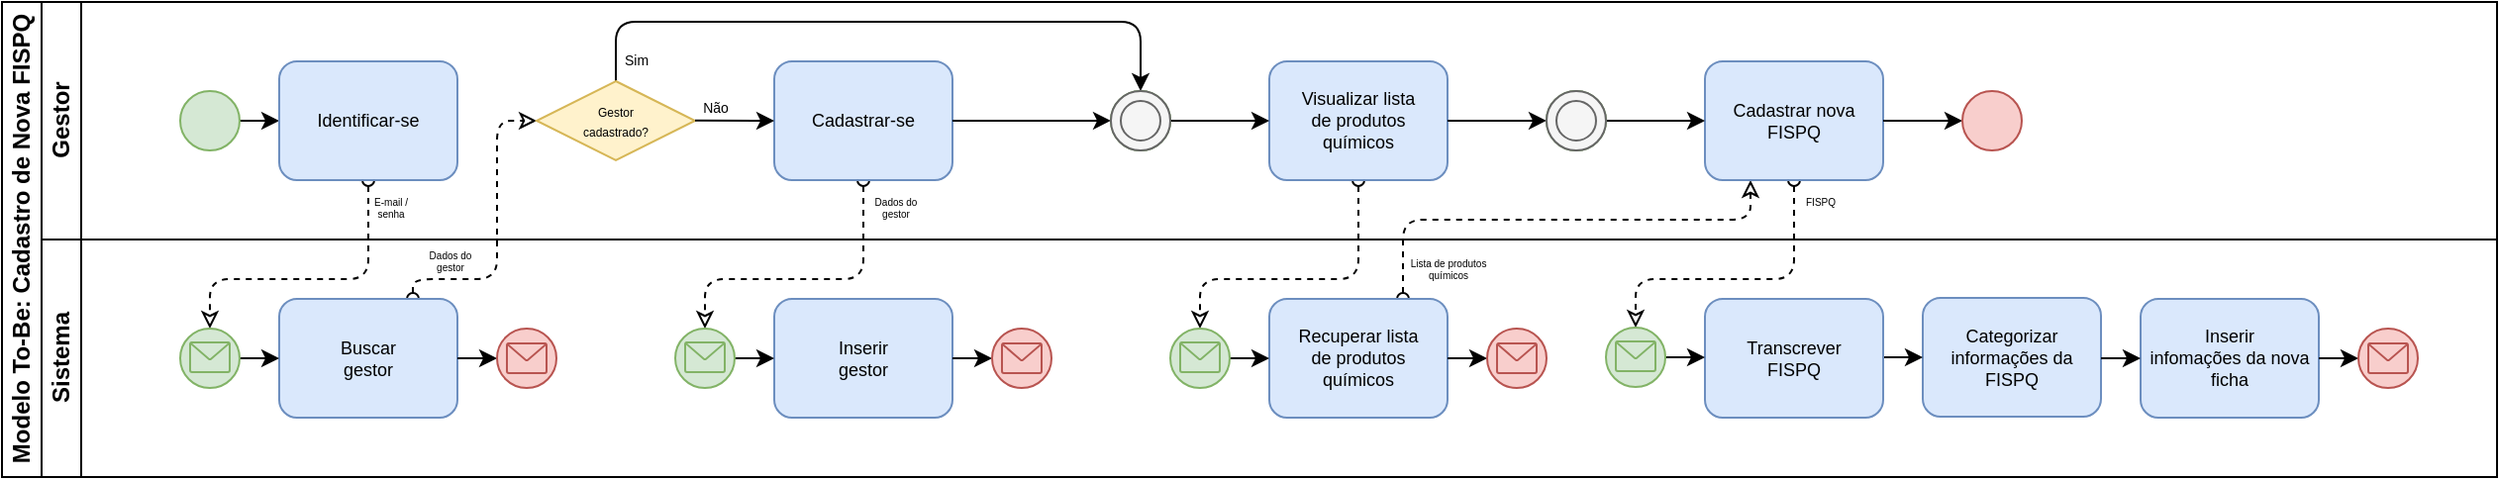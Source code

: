 <mxfile version="26.0.16">
  <diagram id="prtHgNgQTEPvFCAcTncT" name="Page-1">
    <mxGraphModel dx="2261" dy="836" grid="1" gridSize="10" guides="1" tooltips="1" connect="1" arrows="1" fold="1" page="1" pageScale="1" pageWidth="827" pageHeight="1169" math="0" shadow="0">
      <root>
        <mxCell id="0" />
        <mxCell id="1" parent="0" />
        <mxCell id="n47eNlnoth5snDdlfKDB-166" style="edgeStyle=orthogonalEdgeStyle;shape=connector;curved=0;rounded=1;orthogonalLoop=1;jettySize=auto;html=1;exitX=0.5;exitY=1;exitDx=0;exitDy=0;entryX=0.5;entryY=0;entryDx=0;entryDy=0;dashed=1;strokeColor=default;align=center;verticalAlign=middle;fontFamily=Helvetica;fontSize=11;fontColor=default;labelBackgroundColor=default;startArrow=oval;startFill=0;endArrow=classic;endFill=0;" parent="1" source="n47eNlnoth5snDdlfKDB-128" target="n47eNlnoth5snDdlfKDB-160" edge="1">
          <mxGeometry relative="1" as="geometry">
            <Array as="points">
              <mxPoint x="55" y="260" />
              <mxPoint x="-25" y="260" />
            </Array>
          </mxGeometry>
        </mxCell>
        <mxCell id="n47eNlnoth5snDdlfKDB-156" style="edgeStyle=orthogonalEdgeStyle;shape=connector;curved=0;rounded=1;orthogonalLoop=1;jettySize=auto;html=1;exitX=0.75;exitY=0;exitDx=0;exitDy=0;entryX=0;entryY=0.5;entryDx=0;entryDy=0;dashed=1;strokeColor=default;align=center;verticalAlign=middle;fontFamily=Helvetica;fontSize=11;fontColor=default;labelBackgroundColor=default;startArrow=oval;startFill=0;endArrow=classic;endFill=0;" parent="1" source="n47eNlnoth5snDdlfKDB-112" target="n47eNlnoth5snDdlfKDB-126" edge="1">
          <mxGeometry relative="1" as="geometry">
            <Array as="points">
              <mxPoint x="-172" y="260" />
              <mxPoint x="-130" y="260" />
              <mxPoint x="-130" y="180" />
            </Array>
          </mxGeometry>
        </mxCell>
        <mxCell id="n47eNlnoth5snDdlfKDB-121" style="edgeStyle=orthogonalEdgeStyle;shape=connector;curved=0;rounded=1;orthogonalLoop=1;jettySize=auto;html=1;exitX=0.5;exitY=1;exitDx=0;exitDy=0;entryX=0.5;entryY=0;entryDx=0;entryDy=0;dashed=1;strokeColor=default;align=center;verticalAlign=middle;fontFamily=Helvetica;fontSize=11;fontColor=default;labelBackgroundColor=default;startArrow=oval;startFill=0;endArrow=classic;endFill=0;" parent="1" source="n47eNlnoth5snDdlfKDB-111" target="n47eNlnoth5snDdlfKDB-115" edge="1">
          <mxGeometry relative="1" as="geometry">
            <Array as="points">
              <mxPoint x="-195" y="260" />
              <mxPoint x="-275" y="260" />
            </Array>
          </mxGeometry>
        </mxCell>
        <mxCell id="dNxyNK7c78bLwvsdeMH5-19" value="Modelo To-Be: Cadastro de Nova FISPQ" style="swimlane;html=1;childLayout=stackLayout;resizeParent=1;resizeParentMax=0;horizontal=0;startSize=20;horizontalStack=0;container=0;" parent="1" vertex="1">
          <mxGeometry x="-380" y="120" width="1260" height="240" as="geometry" />
        </mxCell>
        <mxCell id="n47eNlnoth5snDdlfKDB-38" style="edgeStyle=orthogonalEdgeStyle;rounded=1;orthogonalLoop=1;jettySize=auto;html=1;exitX=0.5;exitY=1;exitDx=0;exitDy=0;entryX=0.5;entryY=0;entryDx=0;entryDy=0;endArrow=classic;endFill=0;dashed=1;startArrow=oval;startFill=0;curved=0;" parent="1" source="nLnUjlvC0J46Ff9aY2Y2-42" target="n47eNlnoth5snDdlfKDB-22" edge="1">
          <mxGeometry relative="1" as="geometry">
            <Array as="points">
              <mxPoint x="525" y="260" />
              <mxPoint x="445" y="260" />
            </Array>
          </mxGeometry>
        </mxCell>
        <mxCell id="nLnUjlvC0J46Ff9aY2Y2-34" style="edgeStyle=orthogonalEdgeStyle;rounded=1;orthogonalLoop=1;jettySize=auto;html=1;exitX=0.75;exitY=0;exitDx=0;exitDy=0;entryX=0.25;entryY=1;entryDx=0;entryDy=0;endArrow=classic;endFill=0;dashed=1;startArrow=oval;startFill=0;curved=0;" parent="1" source="nLnUjlvC0J46Ff9aY2Y2-1" target="nLnUjlvC0J46Ff9aY2Y2-42" edge="1">
          <mxGeometry relative="1" as="geometry">
            <Array as="points">
              <mxPoint x="328" y="230" />
              <mxPoint x="503" y="230" />
              <mxPoint x="503" y="210" />
            </Array>
          </mxGeometry>
        </mxCell>
        <mxCell id="nLnUjlvC0J46Ff9aY2Y2-10" style="edgeStyle=orthogonalEdgeStyle;rounded=1;orthogonalLoop=1;jettySize=auto;html=1;exitX=0.5;exitY=1;exitDx=0;exitDy=0;entryX=0.5;entryY=0;entryDx=0;entryDy=0;curved=0;dashed=1;startArrow=oval;startFill=0;spacing=-3;endArrow=classic;endFill=0;" parent="1" source="dNxyNK7c78bLwvsdeMH5-24" target="nLnUjlvC0J46Ff9aY2Y2-2" edge="1">
          <mxGeometry relative="1" as="geometry">
            <Array as="points">
              <mxPoint x="305" y="260" />
              <mxPoint x="225" y="260" />
            </Array>
          </mxGeometry>
        </mxCell>
        <mxCell id="dNxyNK7c78bLwvsdeMH5-20" value="Gestor" style="swimlane;html=1;startSize=20;horizontal=0;container=0;" parent="1" vertex="1">
          <mxGeometry x="-360" y="120" width="1240" height="120" as="geometry" />
        </mxCell>
        <mxCell id="n47eNlnoth5snDdlfKDB-128" value="Cadastrar-se" style="rounded=1;whiteSpace=wrap;html=1;fontFamily=Helvetica;fontSize=9;align=center;fillColor=#dae8fc;strokeColor=#6c8ebf;container=0;" parent="dNxyNK7c78bLwvsdeMH5-20" vertex="1">
          <mxGeometry x="370" y="30" width="90" height="60" as="geometry" />
        </mxCell>
        <mxCell id="n47eNlnoth5snDdlfKDB-130" value="" style="ellipse;whiteSpace=wrap;html=1;fillColor=#f5f5f5;strokeColor=#666666;fontColor=#333333;container=0;" parent="dNxyNK7c78bLwvsdeMH5-20" vertex="1">
          <mxGeometry x="860" y="45" width="30" height="30" as="geometry" />
        </mxCell>
        <mxCell id="n47eNlnoth5snDdlfKDB-131" value="" style="ellipse;whiteSpace=wrap;html=1;fillColor=#f5f5f5;strokeColor=#666666;fontColor=#333333;container=0;" parent="dNxyNK7c78bLwvsdeMH5-20" vertex="1">
          <mxGeometry x="865" y="50" width="20" height="20" as="geometry" />
        </mxCell>
        <mxCell id="n47eNlnoth5snDdlfKDB-137" value="Sim" style="edgeLabel;html=1;align=center;verticalAlign=middle;resizable=0;points=[];fontFamily=Helvetica;fontSize=7;fontColor=default;labelBackgroundColor=default;container=0;" parent="dNxyNK7c78bLwvsdeMH5-20" vertex="1" connectable="0">
          <mxGeometry x="300" y="30" as="geometry" />
        </mxCell>
        <mxCell id="n47eNlnoth5snDdlfKDB-138" value="Não" style="edgeLabel;html=1;align=center;verticalAlign=middle;resizable=0;points=[];fontFamily=Helvetica;fontSize=7;fontColor=default;labelBackgroundColor=default;container=0;" parent="dNxyNK7c78bLwvsdeMH5-20" vertex="1" connectable="0">
          <mxGeometry x="340" y="54" as="geometry" />
        </mxCell>
        <mxCell id="dNxyNK7c78bLwvsdeMH5-25" value="" style="edgeStyle=orthogonalEdgeStyle;rounded=0;orthogonalLoop=1;jettySize=auto;html=1;" parent="dNxyNK7c78bLwvsdeMH5-20" source="dNxyNK7c78bLwvsdeMH5-23" edge="1">
          <mxGeometry relative="1" as="geometry">
            <mxPoint x="120" y="60" as="targetPoint" />
          </mxGeometry>
        </mxCell>
        <mxCell id="dNxyNK7c78bLwvsdeMH5-23" value="" style="ellipse;whiteSpace=wrap;html=1;fillColor=#d5e8d4;strokeColor=#82b366;container=0;" parent="dNxyNK7c78bLwvsdeMH5-20" vertex="1">
          <mxGeometry x="70" y="45" width="30" height="30" as="geometry" />
        </mxCell>
        <mxCell id="n47eNlnoth5snDdlfKDB-111" value="Identificar-se" style="rounded=1;whiteSpace=wrap;html=1;fontFamily=Helvetica;fontSize=9;align=center;fillColor=#dae8fc;strokeColor=#6c8ebf;container=0;" parent="dNxyNK7c78bLwvsdeMH5-20" vertex="1">
          <mxGeometry x="120" y="30" width="90" height="60" as="geometry" />
        </mxCell>
        <mxCell id="n47eNlnoth5snDdlfKDB-141" value="&lt;p style=&quot;line-height: 30%; font-size: 5px;&quot;&gt;E-mail /&lt;/p&gt;&lt;p style=&quot;line-height: 30%; font-size: 5px;&quot;&gt;senha&lt;/p&gt;" style="text;html=1;align=center;verticalAlign=middle;resizable=0;points=[];autosize=1;strokeColor=none;fillColor=none;fontSize=9;container=0;" parent="dNxyNK7c78bLwvsdeMH5-20" vertex="1">
          <mxGeometry x="156" y="89" width="40" height="30" as="geometry" />
        </mxCell>
        <mxCell id="n47eNlnoth5snDdlfKDB-154" style="edgeStyle=orthogonalEdgeStyle;shape=connector;curved=0;rounded=1;orthogonalLoop=1;jettySize=auto;html=1;exitX=0.5;exitY=0;exitDx=0;exitDy=0;entryX=0.5;entryY=0;entryDx=0;entryDy=0;strokeColor=default;align=center;verticalAlign=middle;fontFamily=Helvetica;fontSize=11;fontColor=default;labelBackgroundColor=default;startArrow=none;startFill=0;endArrow=classic;endFill=1;" parent="dNxyNK7c78bLwvsdeMH5-20" source="n47eNlnoth5snDdlfKDB-126" target="n47eNlnoth5snDdlfKDB-152" edge="1">
          <mxGeometry relative="1" as="geometry">
            <Array as="points">
              <mxPoint x="290" y="10" />
              <mxPoint x="555" y="10" />
            </Array>
          </mxGeometry>
        </mxCell>
        <mxCell id="n47eNlnoth5snDdlfKDB-126" value="&lt;div style=&quot;line-height: 70%;&quot;&gt;&lt;span style=&quot;font-size: 6px;&quot;&gt;Gestor&lt;/span&gt;&lt;/div&gt;&lt;div style=&quot;line-height: 70%;&quot;&gt;&lt;span style=&quot;font-size: 6px;&quot;&gt;cadastrado?&lt;/span&gt;&lt;/div&gt;" style="rhombus;whiteSpace=wrap;html=1;fontFamily=Helvetica;fontSize=11;labelBackgroundColor=none;fillColor=#fff2cc;strokeColor=#d6b656;container=0;" parent="dNxyNK7c78bLwvsdeMH5-20" vertex="1">
          <mxGeometry x="250" y="40" width="80" height="40" as="geometry" />
        </mxCell>
        <mxCell id="dNxyNK7c78bLwvsdeMH5-24" value="Visualizar lista&lt;div&gt;de produtos&lt;/div&gt;&lt;div&gt;químicos&lt;/div&gt;" style="rounded=1;whiteSpace=wrap;html=1;fontFamily=Helvetica;fontSize=9;align=center;fillColor=#dae8fc;strokeColor=#6c8ebf;container=0;" parent="dNxyNK7c78bLwvsdeMH5-20" vertex="1">
          <mxGeometry x="620" y="30" width="90" height="60" as="geometry" />
        </mxCell>
        <mxCell id="n47eNlnoth5snDdlfKDB-147" style="edgeStyle=orthogonalEdgeStyle;rounded=0;orthogonalLoop=1;jettySize=auto;html=1;exitX=1;exitY=0.5;exitDx=0;exitDy=0;entryX=0;entryY=0.5;entryDx=0;entryDy=0;" parent="dNxyNK7c78bLwvsdeMH5-20" target="n47eNlnoth5snDdlfKDB-128" edge="1">
          <mxGeometry relative="1" as="geometry">
            <mxPoint x="330" y="59.84" as="sourcePoint" />
            <mxPoint x="380" y="59.84" as="targetPoint" />
            <Array as="points">
              <mxPoint x="370" y="60" />
            </Array>
          </mxGeometry>
        </mxCell>
        <mxCell id="n47eNlnoth5snDdlfKDB-148" style="edgeStyle=orthogonalEdgeStyle;rounded=0;orthogonalLoop=1;jettySize=auto;html=1;exitX=1;exitY=0.5;exitDx=0;exitDy=0;" parent="dNxyNK7c78bLwvsdeMH5-20" source="n47eNlnoth5snDdlfKDB-128" edge="1">
          <mxGeometry relative="1" as="geometry">
            <mxPoint x="540.0" y="59.973" as="targetPoint" />
            <mxPoint x="490" y="60" as="sourcePoint" />
          </mxGeometry>
        </mxCell>
        <mxCell id="n47eNlnoth5snDdlfKDB-149" style="edgeStyle=orthogonalEdgeStyle;rounded=0;orthogonalLoop=1;jettySize=auto;html=1;exitX=1;exitY=0.5;exitDx=0;exitDy=0;entryX=0;entryY=0.5;entryDx=0;entryDy=0;" parent="dNxyNK7c78bLwvsdeMH5-20" source="n47eNlnoth5snDdlfKDB-152" edge="1">
          <mxGeometry relative="1" as="geometry">
            <mxPoint x="620" y="60" as="targetPoint" />
          </mxGeometry>
        </mxCell>
        <mxCell id="n47eNlnoth5snDdlfKDB-151" value="" style="ellipse;whiteSpace=wrap;html=1;fillColor=#d5e8d4;strokeColor=#82b366;container=0;" parent="dNxyNK7c78bLwvsdeMH5-20" vertex="1">
          <mxGeometry x="540" y="45" width="30" height="30" as="geometry" />
        </mxCell>
        <mxCell id="n47eNlnoth5snDdlfKDB-152" value="" style="ellipse;whiteSpace=wrap;html=1;fillColor=#f5f5f5;strokeColor=#666666;fontColor=#333333;container=0;" parent="dNxyNK7c78bLwvsdeMH5-20" vertex="1">
          <mxGeometry x="540" y="45" width="30" height="30" as="geometry" />
        </mxCell>
        <mxCell id="n47eNlnoth5snDdlfKDB-153" value="" style="ellipse;whiteSpace=wrap;html=1;fillColor=#f5f5f5;strokeColor=#666666;fontColor=#333333;container=0;" parent="dNxyNK7c78bLwvsdeMH5-20" vertex="1">
          <mxGeometry x="545" y="50" width="20" height="20" as="geometry" />
        </mxCell>
        <mxCell id="n47eNlnoth5snDdlfKDB-167" value="&lt;p style=&quot;line-height: 30%; font-size: 5px;&quot;&gt;Dados do&lt;/p&gt;&lt;p style=&quot;line-height: 30%; font-size: 5px;&quot;&gt;gestor&lt;/p&gt;" style="text;html=1;align=center;verticalAlign=middle;resizable=0;points=[];autosize=1;strokeColor=none;fillColor=none;fontSize=9;container=0;" parent="dNxyNK7c78bLwvsdeMH5-20" vertex="1">
          <mxGeometry x="411" y="89" width="40" height="30" as="geometry" />
        </mxCell>
        <mxCell id="nLnUjlvC0J46Ff9aY2Y2-42" value="Cadastrar nova&lt;div&gt;FISPQ&lt;/div&gt;" style="rounded=1;whiteSpace=wrap;html=1;fontFamily=Helvetica;fontSize=9;align=center;fillColor=#dae8fc;strokeColor=#6c8ebf;container=0;" parent="dNxyNK7c78bLwvsdeMH5-20" vertex="1">
          <mxGeometry x="840" y="30" width="90" height="60" as="geometry" />
        </mxCell>
        <mxCell id="nLnUjlvC0J46Ff9aY2Y2-47" style="edgeStyle=orthogonalEdgeStyle;rounded=0;orthogonalLoop=1;jettySize=auto;html=1;exitX=1;exitY=0.5;exitDx=0;exitDy=0;entryX=0;entryY=0.5;entryDx=0;entryDy=0;" parent="dNxyNK7c78bLwvsdeMH5-20" target="nLnUjlvC0J46Ff9aY2Y2-49" edge="1">
          <mxGeometry relative="1" as="geometry">
            <mxPoint x="930" y="60" as="sourcePoint" />
            <Array as="points">
              <mxPoint x="950" y="60" />
              <mxPoint x="950" y="60" />
            </Array>
          </mxGeometry>
        </mxCell>
        <mxCell id="nLnUjlvC0J46Ff9aY2Y2-49" value="" style="ellipse;whiteSpace=wrap;html=1;fillColor=#f8cecc;strokeColor=#b85450;container=0;" parent="dNxyNK7c78bLwvsdeMH5-20" vertex="1">
          <mxGeometry x="970" y="45" width="30" height="30" as="geometry" />
        </mxCell>
        <mxCell id="dNxyNK7c78bLwvsdeMH5-21" value="Sistema" style="swimlane;html=1;startSize=20;horizontal=0;container=0;" parent="1" vertex="1">
          <mxGeometry x="-360" y="240" width="1240" height="120" as="geometry" />
        </mxCell>
        <mxCell id="n47eNlnoth5snDdlfKDB-112" value="Buscar&lt;div&gt;gestor&lt;/div&gt;" style="rounded=1;whiteSpace=wrap;html=1;fontFamily=Helvetica;fontSize=9;align=center;fillColor=#dae8fc;strokeColor=#6c8ebf;container=0;" parent="dNxyNK7c78bLwvsdeMH5-21" vertex="1">
          <mxGeometry x="120" y="30" width="90" height="60" as="geometry" />
        </mxCell>
        <mxCell id="n47eNlnoth5snDdlfKDB-113" style="edgeStyle=orthogonalEdgeStyle;rounded=0;orthogonalLoop=1;jettySize=auto;html=1;" parent="dNxyNK7c78bLwvsdeMH5-21" source="n47eNlnoth5snDdlfKDB-115" edge="1">
          <mxGeometry relative="1" as="geometry">
            <mxPoint x="120" y="60" as="targetPoint" />
          </mxGeometry>
        </mxCell>
        <mxCell id="n47eNlnoth5snDdlfKDB-114" style="edgeStyle=orthogonalEdgeStyle;rounded=0;orthogonalLoop=1;jettySize=auto;html=1;exitX=1;exitY=0.5;exitDx=0;exitDy=0;" parent="dNxyNK7c78bLwvsdeMH5-21" edge="1">
          <mxGeometry relative="1" as="geometry">
            <mxPoint x="210" y="60" as="sourcePoint" />
            <Array as="points">
              <mxPoint x="220" y="60.5" />
              <mxPoint x="220" y="60.5" />
            </Array>
            <mxPoint x="230" y="60" as="targetPoint" />
          </mxGeometry>
        </mxCell>
        <mxCell id="n47eNlnoth5snDdlfKDB-115" value="" style="ellipse;whiteSpace=wrap;html=1;fillColor=#d5e8d4;strokeColor=#82b366;container=0;" parent="dNxyNK7c78bLwvsdeMH5-21" vertex="1">
          <mxGeometry x="70" y="45" width="30" height="30" as="geometry" />
        </mxCell>
        <mxCell id="n47eNlnoth5snDdlfKDB-116" value="" style="rounded=1;whiteSpace=wrap;html=1;absoluteArcSize=1;arcSize=2;strokeWidth=1;fillColor=#d5e8d4;strokeColor=#82b366;container=0;" parent="dNxyNK7c78bLwvsdeMH5-21" vertex="1">
          <mxGeometry x="75" y="52" width="20" height="15" as="geometry" />
        </mxCell>
        <mxCell id="n47eNlnoth5snDdlfKDB-117" value="" style="strokeWidth=1;html=1;shape=mxgraph.flowchart.extract_or_measurement;whiteSpace=wrap;rotation=-180;fillColor=#d5e8d4;strokeColor=#82b366;container=0;" parent="dNxyNK7c78bLwvsdeMH5-21" vertex="1">
          <mxGeometry x="75.5" y="52" width="19" height="8.571" as="geometry" />
        </mxCell>
        <mxCell id="n47eNlnoth5snDdlfKDB-118" value="" style="ellipse;whiteSpace=wrap;html=1;fillColor=#f8cecc;strokeColor=#b85450;container=0;" parent="dNxyNK7c78bLwvsdeMH5-21" vertex="1">
          <mxGeometry x="230" y="45" width="30" height="30" as="geometry" />
        </mxCell>
        <mxCell id="n47eNlnoth5snDdlfKDB-119" value="" style="rounded=1;whiteSpace=wrap;html=1;absoluteArcSize=1;arcSize=2;strokeWidth=1;fillColor=#f8cecc;strokeColor=#b85450;container=0;" parent="dNxyNK7c78bLwvsdeMH5-21" vertex="1">
          <mxGeometry x="235" y="52.5" width="20" height="15" as="geometry" />
        </mxCell>
        <mxCell id="n47eNlnoth5snDdlfKDB-120" value="" style="strokeWidth=1;html=1;shape=mxgraph.flowchart.extract_or_measurement;whiteSpace=wrap;rotation=-180;fillColor=#f8cecc;strokeColor=#b85450;container=0;" parent="dNxyNK7c78bLwvsdeMH5-21" vertex="1">
          <mxGeometry x="235.5" y="52.5" width="19" height="8.571" as="geometry" />
        </mxCell>
        <mxCell id="n47eNlnoth5snDdlfKDB-142" value="&lt;p style=&quot;line-height: 30%; font-size: 5px;&quot;&gt;Dados do&lt;/p&gt;&lt;p style=&quot;line-height: 30%; font-size: 5px;&quot;&gt;gestor&lt;/p&gt;" style="text;html=1;align=center;verticalAlign=middle;resizable=0;points=[];autosize=1;strokeColor=none;fillColor=none;fontSize=9;container=0;" parent="dNxyNK7c78bLwvsdeMH5-21" vertex="1">
          <mxGeometry x="186" y="-4" width="40" height="30" as="geometry" />
        </mxCell>
        <mxCell id="n47eNlnoth5snDdlfKDB-157" value="Inserir&lt;div&gt;gestor&lt;/div&gt;" style="rounded=1;whiteSpace=wrap;html=1;fontFamily=Helvetica;fontSize=9;align=center;fillColor=#dae8fc;strokeColor=#6c8ebf;container=0;" parent="dNxyNK7c78bLwvsdeMH5-21" vertex="1">
          <mxGeometry x="370" y="30" width="90" height="60" as="geometry" />
        </mxCell>
        <mxCell id="n47eNlnoth5snDdlfKDB-158" style="edgeStyle=orthogonalEdgeStyle;rounded=0;orthogonalLoop=1;jettySize=auto;html=1;" parent="dNxyNK7c78bLwvsdeMH5-21" source="n47eNlnoth5snDdlfKDB-160" edge="1">
          <mxGeometry relative="1" as="geometry">
            <mxPoint x="370" y="60" as="targetPoint" />
          </mxGeometry>
        </mxCell>
        <mxCell id="n47eNlnoth5snDdlfKDB-159" style="edgeStyle=orthogonalEdgeStyle;rounded=0;orthogonalLoop=1;jettySize=auto;html=1;exitX=1;exitY=0.5;exitDx=0;exitDy=0;" parent="dNxyNK7c78bLwvsdeMH5-21" edge="1">
          <mxGeometry relative="1" as="geometry">
            <mxPoint x="460" y="60" as="sourcePoint" />
            <Array as="points">
              <mxPoint x="470" y="60.5" />
              <mxPoint x="470" y="60.5" />
            </Array>
            <mxPoint x="480" y="60" as="targetPoint" />
          </mxGeometry>
        </mxCell>
        <mxCell id="n47eNlnoth5snDdlfKDB-160" value="" style="ellipse;whiteSpace=wrap;html=1;fillColor=#d5e8d4;strokeColor=#82b366;container=0;" parent="dNxyNK7c78bLwvsdeMH5-21" vertex="1">
          <mxGeometry x="320" y="45" width="30" height="30" as="geometry" />
        </mxCell>
        <mxCell id="n47eNlnoth5snDdlfKDB-161" value="" style="rounded=1;whiteSpace=wrap;html=1;absoluteArcSize=1;arcSize=2;strokeWidth=1;fillColor=#d5e8d4;strokeColor=#82b366;container=0;" parent="dNxyNK7c78bLwvsdeMH5-21" vertex="1">
          <mxGeometry x="325" y="52" width="20" height="15" as="geometry" />
        </mxCell>
        <mxCell id="n47eNlnoth5snDdlfKDB-162" value="" style="strokeWidth=1;html=1;shape=mxgraph.flowchart.extract_or_measurement;whiteSpace=wrap;rotation=-180;fillColor=#d5e8d4;strokeColor=#82b366;container=0;" parent="dNxyNK7c78bLwvsdeMH5-21" vertex="1">
          <mxGeometry x="325.5" y="52" width="19" height="8.571" as="geometry" />
        </mxCell>
        <mxCell id="n47eNlnoth5snDdlfKDB-163" value="" style="ellipse;whiteSpace=wrap;html=1;fillColor=#f8cecc;strokeColor=#b85450;container=0;" parent="dNxyNK7c78bLwvsdeMH5-21" vertex="1">
          <mxGeometry x="480" y="45" width="30" height="30" as="geometry" />
        </mxCell>
        <mxCell id="n47eNlnoth5snDdlfKDB-164" value="" style="rounded=1;whiteSpace=wrap;html=1;absoluteArcSize=1;arcSize=2;strokeWidth=1;fillColor=#f8cecc;strokeColor=#b85450;container=0;" parent="dNxyNK7c78bLwvsdeMH5-21" vertex="1">
          <mxGeometry x="485" y="52.5" width="20" height="15" as="geometry" />
        </mxCell>
        <mxCell id="n47eNlnoth5snDdlfKDB-165" value="" style="strokeWidth=1;html=1;shape=mxgraph.flowchart.extract_or_measurement;whiteSpace=wrap;rotation=-180;fillColor=#f8cecc;strokeColor=#b85450;container=0;" parent="dNxyNK7c78bLwvsdeMH5-21" vertex="1">
          <mxGeometry x="485.5" y="52.5" width="19" height="8.571" as="geometry" />
        </mxCell>
        <mxCell id="-0NzsICvhwkKiob5y1xb-7" value="Categorizar informações da&lt;div&gt;FISPQ&lt;/div&gt;" style="rounded=1;whiteSpace=wrap;html=1;fontFamily=Helvetica;fontSize=9;align=center;fillColor=#dae8fc;strokeColor=#6c8ebf;container=0;" vertex="1" parent="dNxyNK7c78bLwvsdeMH5-21">
          <mxGeometry x="950" y="29.5" width="90" height="60" as="geometry" />
        </mxCell>
        <mxCell id="-0NzsICvhwkKiob5y1xb-8" style="edgeStyle=orthogonalEdgeStyle;rounded=0;orthogonalLoop=1;jettySize=auto;html=1;" edge="1" parent="dNxyNK7c78bLwvsdeMH5-21">
          <mxGeometry relative="1" as="geometry">
            <mxPoint x="950" y="59" as="targetPoint" />
            <mxPoint x="930" y="59.5" as="sourcePoint" />
          </mxGeometry>
        </mxCell>
        <mxCell id="-0NzsICvhwkKiob5y1xb-9" value="Inserir&lt;div&gt;infomações da nova&lt;/div&gt;&lt;div&gt;ficha&lt;/div&gt;" style="rounded=1;whiteSpace=wrap;html=1;fontFamily=Helvetica;fontSize=9;align=center;fillColor=#dae8fc;strokeColor=#6c8ebf;container=0;" vertex="1" parent="dNxyNK7c78bLwvsdeMH5-21">
          <mxGeometry x="1060" y="30" width="90" height="60" as="geometry" />
        </mxCell>
        <mxCell id="-0NzsICvhwkKiob5y1xb-10" style="edgeStyle=orthogonalEdgeStyle;rounded=0;orthogonalLoop=1;jettySize=auto;html=1;" edge="1" parent="dNxyNK7c78bLwvsdeMH5-21">
          <mxGeometry relative="1" as="geometry">
            <mxPoint x="1060" y="59.5" as="targetPoint" />
            <mxPoint x="1040" y="60" as="sourcePoint" />
          </mxGeometry>
        </mxCell>
        <mxCell id="-0NzsICvhwkKiob5y1xb-11" style="edgeStyle=orthogonalEdgeStyle;rounded=0;orthogonalLoop=1;jettySize=auto;html=1;exitX=1;exitY=0.5;exitDx=0;exitDy=0;" edge="1" parent="dNxyNK7c78bLwvsdeMH5-21">
          <mxGeometry relative="1" as="geometry">
            <mxPoint x="1150" y="60" as="sourcePoint" />
            <Array as="points">
              <mxPoint x="1160" y="60.5" />
              <mxPoint x="1160" y="60.5" />
            </Array>
            <mxPoint x="1170" y="60" as="targetPoint" />
          </mxGeometry>
        </mxCell>
        <mxCell id="-0NzsICvhwkKiob5y1xb-12" value="" style="ellipse;whiteSpace=wrap;html=1;fillColor=#f8cecc;strokeColor=#b85450;container=0;" vertex="1" parent="dNxyNK7c78bLwvsdeMH5-21">
          <mxGeometry x="1170" y="45" width="30" height="30" as="geometry" />
        </mxCell>
        <mxCell id="-0NzsICvhwkKiob5y1xb-13" value="" style="rounded=1;whiteSpace=wrap;html=1;absoluteArcSize=1;arcSize=2;strokeWidth=1;fillColor=#f8cecc;strokeColor=#b85450;container=0;" vertex="1" parent="dNxyNK7c78bLwvsdeMH5-21">
          <mxGeometry x="1175" y="52.5" width="20" height="15" as="geometry" />
        </mxCell>
        <mxCell id="-0NzsICvhwkKiob5y1xb-14" value="" style="strokeWidth=1;html=1;shape=mxgraph.flowchart.extract_or_measurement;whiteSpace=wrap;rotation=-180;fillColor=#f8cecc;strokeColor=#b85450;container=0;" vertex="1" parent="dNxyNK7c78bLwvsdeMH5-21">
          <mxGeometry x="1175.5" y="52.5" width="19" height="8.571" as="geometry" />
        </mxCell>
        <mxCell id="nLnUjlvC0J46Ff9aY2Y2-36" style="edgeStyle=orthogonalEdgeStyle;rounded=0;orthogonalLoop=1;jettySize=auto;html=1;exitX=1;exitY=0.5;exitDx=0;exitDy=0;" parent="1" source="dNxyNK7c78bLwvsdeMH5-24" edge="1">
          <mxGeometry relative="1" as="geometry">
            <mxPoint x="400.0" y="179.973" as="targetPoint" />
          </mxGeometry>
        </mxCell>
        <mxCell id="nLnUjlvC0J46Ff9aY2Y2-43" style="edgeStyle=orthogonalEdgeStyle;rounded=0;orthogonalLoop=1;jettySize=auto;html=1;exitX=1;exitY=0.5;exitDx=0;exitDy=0;entryX=0;entryY=0.5;entryDx=0;entryDy=0;" parent="1" source="nLnUjlvC0J46Ff9aY2Y2-39" target="nLnUjlvC0J46Ff9aY2Y2-42" edge="1">
          <mxGeometry relative="1" as="geometry" />
        </mxCell>
        <mxCell id="n47eNlnoth5snDdlfKDB-39" value="&lt;p style=&quot;line-height: 30%; font-size: 5px;&quot;&gt;FISPQ&lt;/p&gt;" style="text;html=1;align=center;verticalAlign=middle;resizable=0;points=[];autosize=1;strokeColor=none;fillColor=none;fontSize=9;container=0;" parent="1" vertex="1">
          <mxGeometry x="518" y="206" width="40" height="30" as="geometry" />
        </mxCell>
        <mxCell id="nLnUjlvC0J46Ff9aY2Y2-38" value="" style="ellipse;whiteSpace=wrap;html=1;fillColor=#d5e8d4;strokeColor=#82b366;container=0;" parent="1" vertex="1">
          <mxGeometry x="400" y="165" width="30" height="30" as="geometry" />
        </mxCell>
        <mxCell id="nLnUjlvC0J46Ff9aY2Y2-39" value="" style="ellipse;whiteSpace=wrap;html=1;fillColor=#f5f5f5;strokeColor=#666666;fontColor=#333333;container=0;" parent="1" vertex="1">
          <mxGeometry x="400" y="165" width="30" height="30" as="geometry" />
        </mxCell>
        <mxCell id="nLnUjlvC0J46Ff9aY2Y2-40" value="" style="ellipse;whiteSpace=wrap;html=1;fillColor=#f5f5f5;strokeColor=#666666;fontColor=#333333;container=0;" parent="1" vertex="1">
          <mxGeometry x="405" y="170" width="20" height="20" as="geometry" />
        </mxCell>
        <mxCell id="nLnUjlvC0J46Ff9aY2Y2-1" value="Recuperar lista&lt;div&gt;de produtos&lt;/div&gt;&lt;div&gt;químicos&lt;/div&gt;" style="rounded=1;whiteSpace=wrap;html=1;fontFamily=Helvetica;fontSize=9;align=center;fillColor=#dae8fc;strokeColor=#6c8ebf;container=0;" parent="1" vertex="1">
          <mxGeometry x="260" y="270" width="90" height="60" as="geometry" />
        </mxCell>
        <mxCell id="nLnUjlvC0J46Ff9aY2Y2-15" style="edgeStyle=orthogonalEdgeStyle;rounded=0;orthogonalLoop=1;jettySize=auto;html=1;" parent="1" source="nLnUjlvC0J46Ff9aY2Y2-2" edge="1">
          <mxGeometry relative="1" as="geometry">
            <mxPoint x="260" y="300" as="targetPoint" />
          </mxGeometry>
        </mxCell>
        <mxCell id="nLnUjlvC0J46Ff9aY2Y2-35" value="&lt;p style=&quot;line-height: 30%; font-size: 5px;&quot;&gt;Lista de produtos&lt;/p&gt;&lt;p style=&quot;line-height: 30%; font-size: 5px;&quot;&gt;químicos&lt;/p&gt;" style="text;html=1;align=center;verticalAlign=middle;resizable=0;points=[];autosize=1;strokeColor=none;fillColor=none;fontSize=9;container=0;" parent="1" vertex="1">
          <mxGeometry x="320" y="240" width="60" height="30" as="geometry" />
        </mxCell>
        <mxCell id="n47eNlnoth5snDdlfKDB-13" value="Transcrever&lt;div&gt;FISPQ&lt;/div&gt;" style="rounded=1;whiteSpace=wrap;html=1;fontFamily=Helvetica;fontSize=9;align=center;fillColor=#dae8fc;strokeColor=#6c8ebf;container=0;" parent="1" vertex="1">
          <mxGeometry x="480" y="270" width="90" height="60" as="geometry" />
        </mxCell>
        <mxCell id="n47eNlnoth5snDdlfKDB-15" style="edgeStyle=orthogonalEdgeStyle;rounded=0;orthogonalLoop=1;jettySize=auto;html=1;exitX=1;exitY=0.5;exitDx=0;exitDy=0;" parent="1" edge="1">
          <mxGeometry relative="1" as="geometry">
            <mxPoint x="350" y="300" as="sourcePoint" />
            <Array as="points">
              <mxPoint x="360" y="300.5" />
              <mxPoint x="360" y="300.5" />
            </Array>
            <mxPoint x="370" y="300" as="targetPoint" />
          </mxGeometry>
        </mxCell>
        <mxCell id="n47eNlnoth5snDdlfKDB-26" style="edgeStyle=orthogonalEdgeStyle;rounded=0;orthogonalLoop=1;jettySize=auto;html=1;" parent="1" source="n47eNlnoth5snDdlfKDB-22" edge="1">
          <mxGeometry relative="1" as="geometry">
            <mxPoint x="480" y="299.5" as="targetPoint" />
          </mxGeometry>
        </mxCell>
        <mxCell id="nLnUjlvC0J46Ff9aY2Y2-2" value="" style="ellipse;whiteSpace=wrap;html=1;fillColor=#d5e8d4;strokeColor=#82b366;container=0;" parent="1" vertex="1">
          <mxGeometry x="210" y="285" width="30" height="30" as="geometry" />
        </mxCell>
        <mxCell id="nLnUjlvC0J46Ff9aY2Y2-4" value="" style="rounded=1;whiteSpace=wrap;html=1;absoluteArcSize=1;arcSize=2;strokeWidth=1;fillColor=#d5e8d4;strokeColor=#82b366;container=0;" parent="1" vertex="1">
          <mxGeometry x="215" y="292" width="20" height="15" as="geometry" />
        </mxCell>
        <mxCell id="nLnUjlvC0J46Ff9aY2Y2-3" value="" style="strokeWidth=1;html=1;shape=mxgraph.flowchart.extract_or_measurement;whiteSpace=wrap;rotation=-180;fillColor=#d5e8d4;strokeColor=#82b366;container=0;" parent="1" vertex="1">
          <mxGeometry x="215.5" y="292" width="19" height="8.571" as="geometry" />
        </mxCell>
        <mxCell id="n47eNlnoth5snDdlfKDB-17" value="" style="ellipse;whiteSpace=wrap;html=1;fillColor=#f8cecc;strokeColor=#b85450;container=0;" parent="1" vertex="1">
          <mxGeometry x="370" y="285" width="30" height="30" as="geometry" />
        </mxCell>
        <mxCell id="n47eNlnoth5snDdlfKDB-18" value="" style="rounded=1;whiteSpace=wrap;html=1;absoluteArcSize=1;arcSize=2;strokeWidth=1;fillColor=#f8cecc;strokeColor=#b85450;container=0;" parent="1" vertex="1">
          <mxGeometry x="375" y="292.5" width="20" height="15" as="geometry" />
        </mxCell>
        <mxCell id="n47eNlnoth5snDdlfKDB-19" value="" style="strokeWidth=1;html=1;shape=mxgraph.flowchart.extract_or_measurement;whiteSpace=wrap;rotation=-180;fillColor=#f8cecc;strokeColor=#b85450;container=0;" parent="1" vertex="1">
          <mxGeometry x="375.5" y="292.5" width="19" height="8.571" as="geometry" />
        </mxCell>
        <mxCell id="n47eNlnoth5snDdlfKDB-22" value="" style="ellipse;whiteSpace=wrap;html=1;fillColor=#d5e8d4;strokeColor=#82b366;container=0;" parent="1" vertex="1">
          <mxGeometry x="430" y="284.5" width="30" height="30" as="geometry" />
        </mxCell>
        <mxCell id="n47eNlnoth5snDdlfKDB-24" value="" style="rounded=1;whiteSpace=wrap;html=1;absoluteArcSize=1;arcSize=2;strokeWidth=1;fillColor=#d5e8d4;strokeColor=#82b366;container=0;" parent="1" vertex="1">
          <mxGeometry x="435" y="291.5" width="20" height="15" as="geometry" />
        </mxCell>
        <mxCell id="n47eNlnoth5snDdlfKDB-25" value="" style="strokeWidth=1;html=1;shape=mxgraph.flowchart.extract_or_measurement;whiteSpace=wrap;rotation=-180;fillColor=#d5e8d4;strokeColor=#82b366;container=0;" parent="1" vertex="1">
          <mxGeometry x="435.5" y="291.5" width="19" height="8.571" as="geometry" />
        </mxCell>
      </root>
    </mxGraphModel>
  </diagram>
</mxfile>
